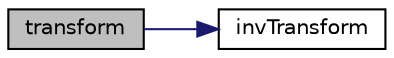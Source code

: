 digraph "transform"
{
  bgcolor="transparent";
  edge [fontname="Helvetica",fontsize="10",labelfontname="Helvetica",labelfontsize="10"];
  node [fontname="Helvetica",fontsize="10",shape=record];
  rankdir="LR";
  Node974 [label="transform",height=0.2,width=0.4,color="black", fillcolor="grey75", style="filled", fontcolor="black"];
  Node974 -> Node975 [color="midnightblue",fontsize="10",style="solid",fontname="Helvetica"];
  Node975 [label="invTransform",height=0.2,width=0.4,color="black",URL="$a26121.html#a3d29cf26053ed665782607a120beccf5",tooltip="Inverse transform vectorField using transformation tensor field. "];
}
